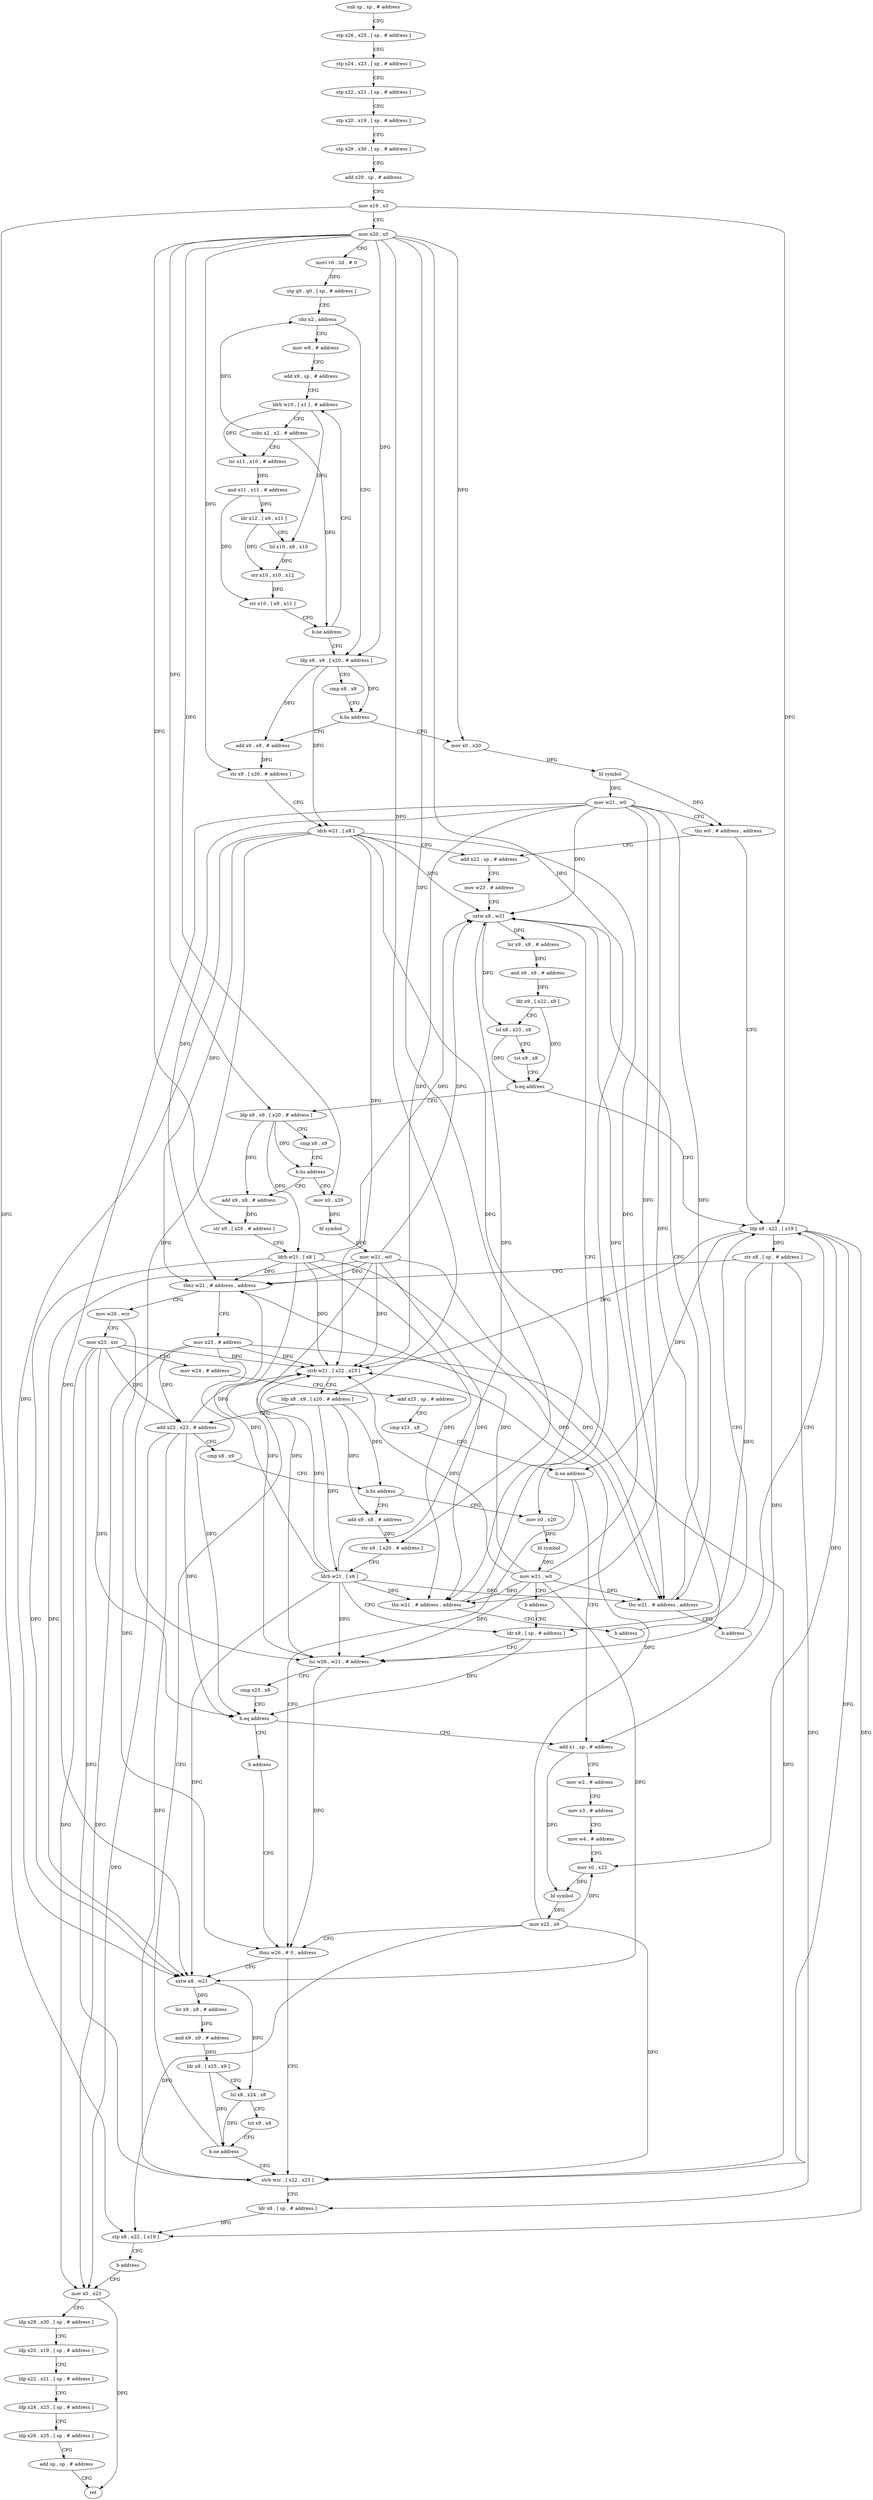 digraph "func" {
"4277360" [label = "sub sp , sp , # address" ]
"4277364" [label = "stp x26 , x25 , [ sp , # address ]" ]
"4277368" [label = "stp x24 , x23 , [ sp , # address ]" ]
"4277372" [label = "stp x22 , x21 , [ sp , # address ]" ]
"4277376" [label = "stp x20 , x19 , [ sp , # address ]" ]
"4277380" [label = "stp x29 , x30 , [ sp , # address ]" ]
"4277384" [label = "add x29 , sp , # address" ]
"4277388" [label = "mov x19 , x3" ]
"4277392" [label = "mov x20 , x0" ]
"4277396" [label = "movi v0 . 2d , # 0" ]
"4277400" [label = "stp q0 , q0 , [ sp , # address ]" ]
"4277404" [label = "cbz x2 , address" ]
"4277452" [label = "ldp x8 , x9 , [ x20 , # address ]" ]
"4277408" [label = "mov w8 , # address" ]
"4277456" [label = "cmp x8 , x9" ]
"4277460" [label = "b.hs address" ]
"4277564" [label = "mov x0 , x20" ]
"4277464" [label = "add x9 , x8 , # address" ]
"4277412" [label = "add x9 , sp , # address" ]
"4277416" [label = "ldrb w10 , [ x1 ] , # address" ]
"4277568" [label = "bl symbol" ]
"4277572" [label = "mov w21 , w0" ]
"4277576" [label = "tbz w0 , # address , address" ]
"4277476" [label = "add x22 , sp , # address" ]
"4277580" [label = "ldp x8 , x22 , [ x19 ]" ]
"4277468" [label = "str x9 , [ x20 , # address ]" ]
"4277472" [label = "ldrb w21 , [ x8 ]" ]
"4277420" [label = "subs x2 , x2 , # address" ]
"4277424" [label = "lsr x11 , x10 , # address" ]
"4277428" [label = "and x11 , x11 , # address" ]
"4277432" [label = "ldr x12 , [ x9 , x11 ]" ]
"4277436" [label = "lsl x10 , x8 , x10" ]
"4277440" [label = "orr x10 , x10 , x12" ]
"4277444" [label = "str x10 , [ x9 , x11 ]" ]
"4277448" [label = "b.ne address" ]
"4277480" [label = "mov w23 , # address" ]
"4277484" [label = "sxtw x8 , w21" ]
"4277584" [label = "str x8 , [ sp , # address ]" ]
"4277588" [label = "tbnz w21 , # address , address" ]
"4277760" [label = "mov x23 , # address" ]
"4277592" [label = "mov w26 , wzr" ]
"4277512" [label = "ldp x8 , x9 , [ x20 , # address ]" ]
"4277516" [label = "cmp x8 , x9" ]
"4277520" [label = "b.hs address" ]
"4277544" [label = "mov x0 , x20" ]
"4277524" [label = "add x9 , x8 , # address" ]
"4277764" [label = "mov x0 , x23" ]
"4277596" [label = "mov x23 , xzr" ]
"4277600" [label = "mov w24 , # address" ]
"4277604" [label = "add x25 , sp , # address" ]
"4277608" [label = "cmp x23 , x8" ]
"4277612" [label = "b.ne address" ]
"4277644" [label = "tbnz w26 , # 0 , address" ]
"4277616" [label = "add x1 , sp , # address" ]
"4277548" [label = "bl symbol" ]
"4277552" [label = "mov w21 , w0" ]
"4277556" [label = "tbz w21 , # address , address" ]
"4277560" [label = "b address" ]
"4277528" [label = "str x9 , [ x20 , # address ]" ]
"4277532" [label = "ldrb w21 , [ x8 ]" ]
"4277536" [label = "tbz w21 , # address , address" ]
"4277540" [label = "b address" ]
"4277744" [label = "strb wzr , [ x22 , x23 ]" ]
"4277648" [label = "sxtw x8 , w21" ]
"4277620" [label = "mov w2 , # address" ]
"4277624" [label = "mov x3 , # address" ]
"4277628" [label = "mov w4 , # address" ]
"4277632" [label = "mov x0 , x22" ]
"4277636" [label = "bl symbol" ]
"4277640" [label = "mov x22 , x0" ]
"4277488" [label = "lsr x9 , x8 , # address" ]
"4277492" [label = "and x9 , x9 , # address" ]
"4277496" [label = "ldr x9 , [ x22 , x9 ]" ]
"4277500" [label = "lsl x8 , x23 , x8" ]
"4277504" [label = "tst x9 , x8" ]
"4277508" [label = "b.eq address" ]
"4277748" [label = "ldr x8 , [ sp , # address ]" ]
"4277752" [label = "stp x8 , x22 , [ x19 ]" ]
"4277756" [label = "b address" ]
"4277652" [label = "lsr x9 , x8 , # address" ]
"4277656" [label = "and x9 , x9 , # address" ]
"4277660" [label = "ldr x9 , [ x25 , x9 ]" ]
"4277664" [label = "lsl x8 , x24 , x8" ]
"4277668" [label = "tst x9 , x8" ]
"4277672" [label = "b.ne address" ]
"4277676" [label = "strb w21 , [ x22 , x23 ]" ]
"4277768" [label = "ldp x29 , x30 , [ sp , # address ]" ]
"4277772" [label = "ldp x20 , x19 , [ sp , # address ]" ]
"4277776" [label = "ldp x22 , x21 , [ sp , # address ]" ]
"4277780" [label = "ldp x24 , x23 , [ sp , # address ]" ]
"4277784" [label = "ldp x26 , x25 , [ sp , # address ]" ]
"4277788" [label = "add sp , sp , # address" ]
"4277792" [label = "ret" ]
"4277680" [label = "ldp x8 , x9 , [ x20 , # address ]" ]
"4277684" [label = "add x23 , x23 , # address" ]
"4277688" [label = "cmp x8 , x9" ]
"4277692" [label = "b.hs address" ]
"4277728" [label = "mov x0 , x20" ]
"4277696" [label = "add x9 , x8 , # address" ]
"4277732" [label = "bl symbol" ]
"4277736" [label = "mov w21 , w0" ]
"4277740" [label = "b address" ]
"4277708" [label = "ldr x8 , [ sp , # address ]" ]
"4277700" [label = "str x9 , [ x20 , # address ]" ]
"4277704" [label = "ldrb w21 , [ x8 ]" ]
"4277712" [label = "lsr w26 , w21 , # address" ]
"4277716" [label = "cmp x23 , x8" ]
"4277720" [label = "b.eq address" ]
"4277724" [label = "b address" ]
"4277360" -> "4277364" [ label = "CFG" ]
"4277364" -> "4277368" [ label = "CFG" ]
"4277368" -> "4277372" [ label = "CFG" ]
"4277372" -> "4277376" [ label = "CFG" ]
"4277376" -> "4277380" [ label = "CFG" ]
"4277380" -> "4277384" [ label = "CFG" ]
"4277384" -> "4277388" [ label = "CFG" ]
"4277388" -> "4277392" [ label = "CFG" ]
"4277388" -> "4277580" [ label = "DFG" ]
"4277388" -> "4277752" [ label = "DFG" ]
"4277392" -> "4277396" [ label = "CFG" ]
"4277392" -> "4277452" [ label = "DFG" ]
"4277392" -> "4277564" [ label = "DFG" ]
"4277392" -> "4277468" [ label = "DFG" ]
"4277392" -> "4277512" [ label = "DFG" ]
"4277392" -> "4277544" [ label = "DFG" ]
"4277392" -> "4277528" [ label = "DFG" ]
"4277392" -> "4277680" [ label = "DFG" ]
"4277392" -> "4277728" [ label = "DFG" ]
"4277392" -> "4277700" [ label = "DFG" ]
"4277396" -> "4277400" [ label = "DFG" ]
"4277400" -> "4277404" [ label = "CFG" ]
"4277404" -> "4277452" [ label = "CFG" ]
"4277404" -> "4277408" [ label = "CFG" ]
"4277452" -> "4277456" [ label = "CFG" ]
"4277452" -> "4277460" [ label = "DFG" ]
"4277452" -> "4277464" [ label = "DFG" ]
"4277452" -> "4277472" [ label = "DFG" ]
"4277408" -> "4277412" [ label = "CFG" ]
"4277456" -> "4277460" [ label = "CFG" ]
"4277460" -> "4277564" [ label = "CFG" ]
"4277460" -> "4277464" [ label = "CFG" ]
"4277564" -> "4277568" [ label = "DFG" ]
"4277464" -> "4277468" [ label = "DFG" ]
"4277412" -> "4277416" [ label = "CFG" ]
"4277416" -> "4277420" [ label = "CFG" ]
"4277416" -> "4277424" [ label = "DFG" ]
"4277416" -> "4277436" [ label = "DFG" ]
"4277568" -> "4277572" [ label = "DFG" ]
"4277568" -> "4277576" [ label = "DFG" ]
"4277572" -> "4277576" [ label = "CFG" ]
"4277572" -> "4277588" [ label = "DFG" ]
"4277572" -> "4277484" [ label = "DFG" ]
"4277572" -> "4277556" [ label = "DFG" ]
"4277572" -> "4277536" [ label = "DFG" ]
"4277572" -> "4277648" [ label = "DFG" ]
"4277572" -> "4277676" [ label = "DFG" ]
"4277572" -> "4277712" [ label = "DFG" ]
"4277576" -> "4277476" [ label = "CFG" ]
"4277576" -> "4277580" [ label = "CFG" ]
"4277476" -> "4277480" [ label = "CFG" ]
"4277580" -> "4277584" [ label = "DFG" ]
"4277580" -> "4277612" [ label = "DFG" ]
"4277580" -> "4277632" [ label = "DFG" ]
"4277580" -> "4277744" [ label = "DFG" ]
"4277580" -> "4277752" [ label = "DFG" ]
"4277580" -> "4277676" [ label = "DFG" ]
"4277468" -> "4277472" [ label = "CFG" ]
"4277472" -> "4277476" [ label = "CFG" ]
"4277472" -> "4277588" [ label = "DFG" ]
"4277472" -> "4277484" [ label = "DFG" ]
"4277472" -> "4277556" [ label = "DFG" ]
"4277472" -> "4277536" [ label = "DFG" ]
"4277472" -> "4277648" [ label = "DFG" ]
"4277472" -> "4277676" [ label = "DFG" ]
"4277472" -> "4277712" [ label = "DFG" ]
"4277420" -> "4277424" [ label = "CFG" ]
"4277420" -> "4277404" [ label = "DFG" ]
"4277420" -> "4277448" [ label = "DFG" ]
"4277424" -> "4277428" [ label = "DFG" ]
"4277428" -> "4277432" [ label = "DFG" ]
"4277428" -> "4277444" [ label = "DFG" ]
"4277432" -> "4277436" [ label = "CFG" ]
"4277432" -> "4277440" [ label = "DFG" ]
"4277436" -> "4277440" [ label = "DFG" ]
"4277440" -> "4277444" [ label = "DFG" ]
"4277444" -> "4277448" [ label = "CFG" ]
"4277448" -> "4277416" [ label = "CFG" ]
"4277448" -> "4277452" [ label = "CFG" ]
"4277480" -> "4277484" [ label = "CFG" ]
"4277484" -> "4277488" [ label = "DFG" ]
"4277484" -> "4277500" [ label = "DFG" ]
"4277584" -> "4277588" [ label = "CFG" ]
"4277584" -> "4277748" [ label = "DFG" ]
"4277584" -> "4277708" [ label = "DFG" ]
"4277584" -> "4277616" [ label = "DFG" ]
"4277588" -> "4277760" [ label = "CFG" ]
"4277588" -> "4277592" [ label = "CFG" ]
"4277760" -> "4277764" [ label = "DFG" ]
"4277760" -> "4277744" [ label = "DFG" ]
"4277760" -> "4277676" [ label = "DFG" ]
"4277760" -> "4277684" [ label = "DFG" ]
"4277760" -> "4277720" [ label = "DFG" ]
"4277592" -> "4277596" [ label = "CFG" ]
"4277592" -> "4277644" [ label = "DFG" ]
"4277512" -> "4277516" [ label = "CFG" ]
"4277512" -> "4277520" [ label = "DFG" ]
"4277512" -> "4277524" [ label = "DFG" ]
"4277512" -> "4277532" [ label = "DFG" ]
"4277516" -> "4277520" [ label = "CFG" ]
"4277520" -> "4277544" [ label = "CFG" ]
"4277520" -> "4277524" [ label = "CFG" ]
"4277544" -> "4277548" [ label = "DFG" ]
"4277524" -> "4277528" [ label = "DFG" ]
"4277764" -> "4277768" [ label = "CFG" ]
"4277764" -> "4277792" [ label = "DFG" ]
"4277596" -> "4277600" [ label = "CFG" ]
"4277596" -> "4277764" [ label = "DFG" ]
"4277596" -> "4277744" [ label = "DFG" ]
"4277596" -> "4277676" [ label = "DFG" ]
"4277596" -> "4277684" [ label = "DFG" ]
"4277596" -> "4277720" [ label = "DFG" ]
"4277600" -> "4277604" [ label = "CFG" ]
"4277604" -> "4277608" [ label = "CFG" ]
"4277608" -> "4277612" [ label = "CFG" ]
"4277612" -> "4277644" [ label = "CFG" ]
"4277612" -> "4277616" [ label = "CFG" ]
"4277644" -> "4277744" [ label = "CFG" ]
"4277644" -> "4277648" [ label = "CFG" ]
"4277616" -> "4277620" [ label = "CFG" ]
"4277616" -> "4277636" [ label = "DFG" ]
"4277548" -> "4277552" [ label = "DFG" ]
"4277552" -> "4277556" [ label = "DFG" ]
"4277552" -> "4277588" [ label = "DFG" ]
"4277552" -> "4277484" [ label = "DFG" ]
"4277552" -> "4277536" [ label = "DFG" ]
"4277552" -> "4277648" [ label = "DFG" ]
"4277552" -> "4277676" [ label = "DFG" ]
"4277552" -> "4277712" [ label = "DFG" ]
"4277556" -> "4277484" [ label = "CFG" ]
"4277556" -> "4277560" [ label = "CFG" ]
"4277560" -> "4277580" [ label = "CFG" ]
"4277528" -> "4277532" [ label = "CFG" ]
"4277532" -> "4277536" [ label = "DFG" ]
"4277532" -> "4277588" [ label = "DFG" ]
"4277532" -> "4277484" [ label = "DFG" ]
"4277532" -> "4277556" [ label = "DFG" ]
"4277532" -> "4277648" [ label = "DFG" ]
"4277532" -> "4277676" [ label = "DFG" ]
"4277532" -> "4277712" [ label = "DFG" ]
"4277536" -> "4277484" [ label = "CFG" ]
"4277536" -> "4277540" [ label = "CFG" ]
"4277540" -> "4277580" [ label = "CFG" ]
"4277744" -> "4277748" [ label = "CFG" ]
"4277648" -> "4277652" [ label = "DFG" ]
"4277648" -> "4277664" [ label = "DFG" ]
"4277620" -> "4277624" [ label = "CFG" ]
"4277624" -> "4277628" [ label = "CFG" ]
"4277628" -> "4277632" [ label = "CFG" ]
"4277632" -> "4277636" [ label = "DFG" ]
"4277636" -> "4277640" [ label = "DFG" ]
"4277640" -> "4277644" [ label = "CFG" ]
"4277640" -> "4277632" [ label = "DFG" ]
"4277640" -> "4277744" [ label = "DFG" ]
"4277640" -> "4277752" [ label = "DFG" ]
"4277640" -> "4277676" [ label = "DFG" ]
"4277488" -> "4277492" [ label = "DFG" ]
"4277492" -> "4277496" [ label = "DFG" ]
"4277496" -> "4277500" [ label = "CFG" ]
"4277496" -> "4277508" [ label = "DFG" ]
"4277500" -> "4277504" [ label = "CFG" ]
"4277500" -> "4277508" [ label = "DFG" ]
"4277504" -> "4277508" [ label = "CFG" ]
"4277508" -> "4277580" [ label = "CFG" ]
"4277508" -> "4277512" [ label = "CFG" ]
"4277748" -> "4277752" [ label = "DFG" ]
"4277752" -> "4277756" [ label = "CFG" ]
"4277756" -> "4277764" [ label = "CFG" ]
"4277652" -> "4277656" [ label = "DFG" ]
"4277656" -> "4277660" [ label = "DFG" ]
"4277660" -> "4277664" [ label = "CFG" ]
"4277660" -> "4277672" [ label = "DFG" ]
"4277664" -> "4277668" [ label = "CFG" ]
"4277664" -> "4277672" [ label = "DFG" ]
"4277668" -> "4277672" [ label = "CFG" ]
"4277672" -> "4277744" [ label = "CFG" ]
"4277672" -> "4277676" [ label = "CFG" ]
"4277676" -> "4277680" [ label = "CFG" ]
"4277768" -> "4277772" [ label = "CFG" ]
"4277772" -> "4277776" [ label = "CFG" ]
"4277776" -> "4277780" [ label = "CFG" ]
"4277780" -> "4277784" [ label = "CFG" ]
"4277784" -> "4277788" [ label = "CFG" ]
"4277788" -> "4277792" [ label = "CFG" ]
"4277680" -> "4277684" [ label = "CFG" ]
"4277680" -> "4277692" [ label = "DFG" ]
"4277680" -> "4277696" [ label = "DFG" ]
"4277680" -> "4277704" [ label = "DFG" ]
"4277684" -> "4277688" [ label = "CFG" ]
"4277684" -> "4277764" [ label = "DFG" ]
"4277684" -> "4277744" [ label = "DFG" ]
"4277684" -> "4277676" [ label = "DFG" ]
"4277684" -> "4277720" [ label = "DFG" ]
"4277688" -> "4277692" [ label = "CFG" ]
"4277692" -> "4277728" [ label = "CFG" ]
"4277692" -> "4277696" [ label = "CFG" ]
"4277728" -> "4277732" [ label = "DFG" ]
"4277696" -> "4277700" [ label = "DFG" ]
"4277732" -> "4277736" [ label = "DFG" ]
"4277736" -> "4277740" [ label = "CFG" ]
"4277736" -> "4277588" [ label = "DFG" ]
"4277736" -> "4277484" [ label = "DFG" ]
"4277736" -> "4277556" [ label = "DFG" ]
"4277736" -> "4277536" [ label = "DFG" ]
"4277736" -> "4277648" [ label = "DFG" ]
"4277736" -> "4277676" [ label = "DFG" ]
"4277736" -> "4277712" [ label = "DFG" ]
"4277740" -> "4277708" [ label = "CFG" ]
"4277708" -> "4277712" [ label = "CFG" ]
"4277708" -> "4277720" [ label = "DFG" ]
"4277700" -> "4277704" [ label = "CFG" ]
"4277704" -> "4277708" [ label = "CFG" ]
"4277704" -> "4277588" [ label = "DFG" ]
"4277704" -> "4277484" [ label = "DFG" ]
"4277704" -> "4277556" [ label = "DFG" ]
"4277704" -> "4277536" [ label = "DFG" ]
"4277704" -> "4277648" [ label = "DFG" ]
"4277704" -> "4277676" [ label = "DFG" ]
"4277704" -> "4277712" [ label = "DFG" ]
"4277712" -> "4277716" [ label = "CFG" ]
"4277712" -> "4277644" [ label = "DFG" ]
"4277716" -> "4277720" [ label = "CFG" ]
"4277720" -> "4277616" [ label = "CFG" ]
"4277720" -> "4277724" [ label = "CFG" ]
"4277724" -> "4277644" [ label = "CFG" ]
}
